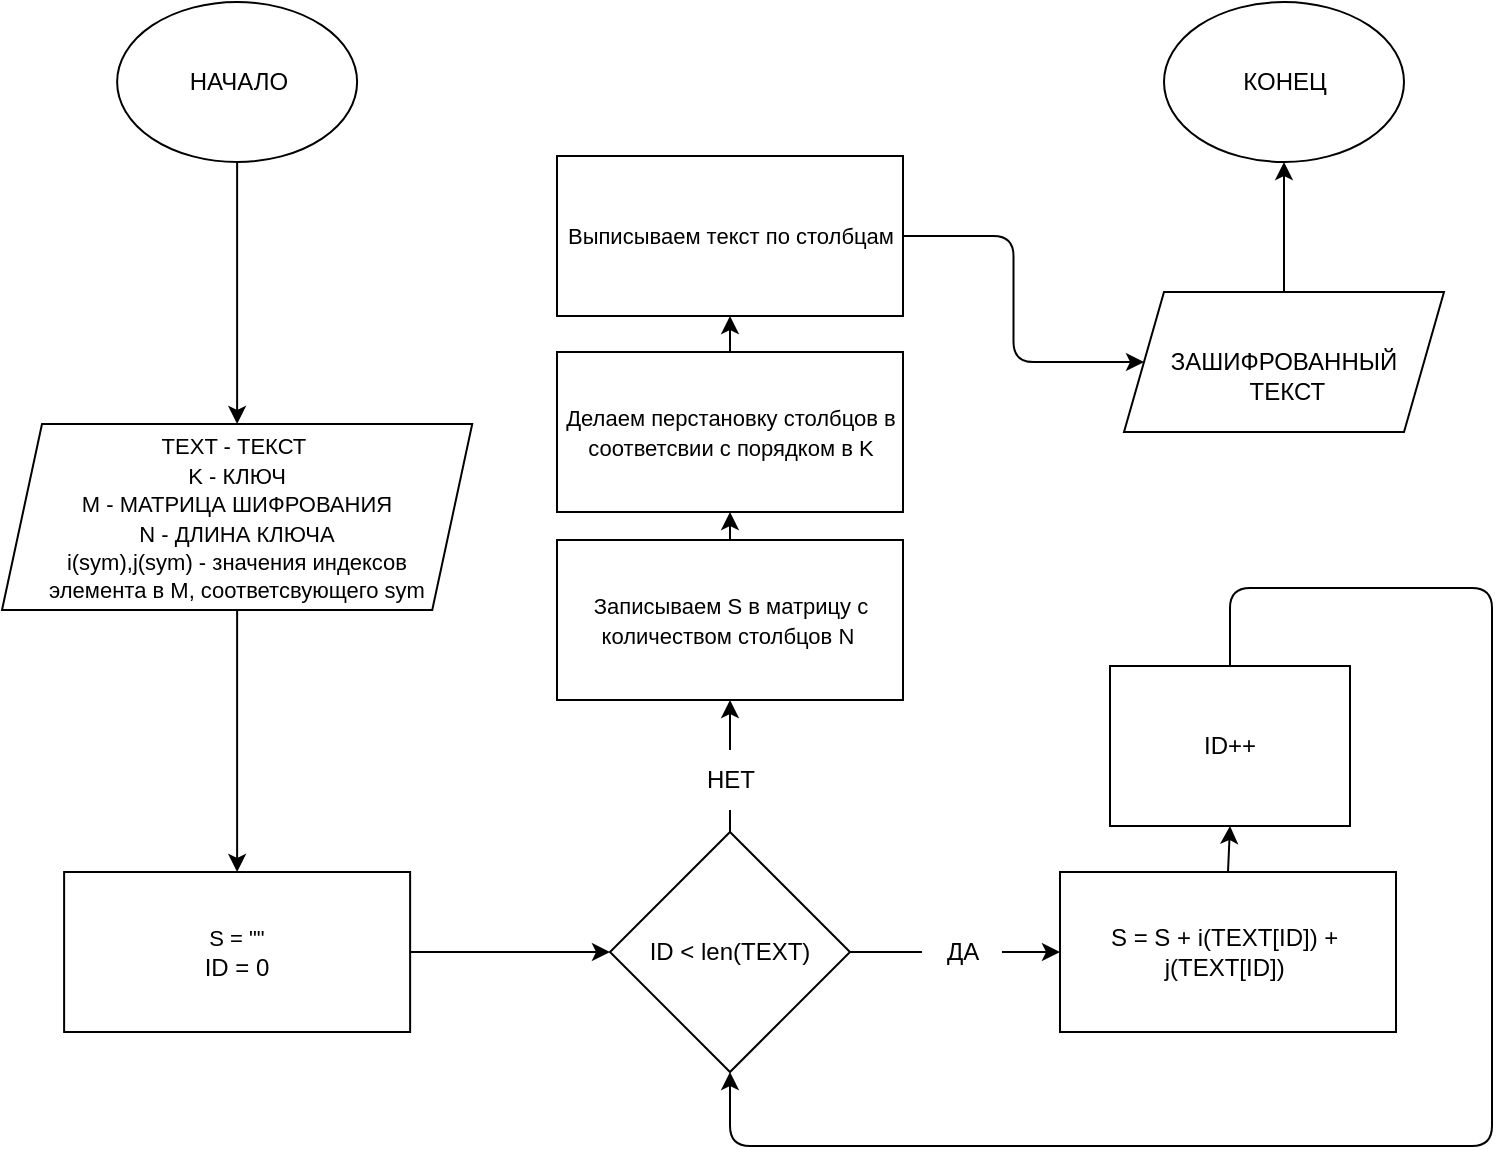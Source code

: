 <mxfile>
    <diagram id="foDDrtrvfUaHYNbJinBs" name="Страница 1">
        <mxGraphModel dx="1002" dy="563" grid="0" gridSize="10" guides="1" tooltips="1" connect="1" arrows="1" fold="1" page="1" pageScale="1" pageWidth="850" pageHeight="1100" background="#FFFFFF" math="0" shadow="0">
            <root>
                <mxCell id="0"/>
                <mxCell id="1" parent="0"/>
                <mxCell id="3" value="" style="ellipse;whiteSpace=wrap;html=1;fillColor=none;strokeColor=#000000;fontColor=#000000;" parent="1" vertex="1">
                    <mxGeometry x="644" y="28" width="120" height="80" as="geometry"/>
                </mxCell>
                <mxCell id="50" style="edgeStyle=none;html=1;exitX=0.5;exitY=0;exitDx=0;exitDy=0;entryX=0.5;entryY=1;entryDx=0;entryDy=0;strokeColor=#000000;fontColor=#000000;" parent="1" source="5" target="29" edge="1">
                    <mxGeometry relative="1" as="geometry"/>
                </mxCell>
                <mxCell id="5" value="S = S + i(TEXT[ID]) +&amp;nbsp; j(TEXT[ID])&amp;nbsp;" style="rounded=0;whiteSpace=wrap;html=1;fillColor=none;strokeColor=#000000;fontColor=#000000;" parent="1" vertex="1">
                    <mxGeometry x="592" y="463" width="168" height="80" as="geometry"/>
                </mxCell>
                <mxCell id="21" value="КОНЕЦ" style="text;html=1;align=center;verticalAlign=middle;resizable=0;points=[];autosize=1;strokeColor=none;fillColor=none;fontColor=#000000;" parent="1" vertex="1">
                    <mxGeometry x="669" y="53" width="70" height="30" as="geometry"/>
                </mxCell>
                <mxCell id="33" style="edgeStyle=none;html=1;exitX=0.5;exitY=0;exitDx=0;exitDy=0;entryX=0.5;entryY=1;entryDx=0;entryDy=0;fontSize=9;strokeColor=#000000;fontColor=#000000;" parent="1" source="23" target="3" edge="1">
                    <mxGeometry relative="1" as="geometry"/>
                </mxCell>
                <mxCell id="23" value="&lt;br&gt;&lt;span style=&quot;font-family: Helvetica; font-size: 12px; font-style: normal; font-variant-ligatures: normal; font-variant-caps: normal; font-weight: 400; letter-spacing: normal; orphans: 2; text-align: center; text-indent: 0px; text-transform: none; widows: 2; word-spacing: 0px; -webkit-text-stroke-width: 0px; text-decoration-thickness: initial; text-decoration-style: initial; text-decoration-color: initial; float: none; display: inline !important;&quot;&gt;ЗАШИФРОВАННЫЙ&lt;br&gt;&amp;nbsp;ТЕКСТ&lt;/span&gt;" style="shape=parallelogram;perimeter=parallelogramPerimeter;whiteSpace=wrap;html=1;fixedSize=1;fillColor=none;strokeColor=#000000;fontColor=#000000;" parent="1" vertex="1">
                    <mxGeometry x="624" y="173" width="160" height="70" as="geometry"/>
                </mxCell>
                <mxCell id="56" style="edgeStyle=orthogonalEdgeStyle;html=1;exitX=0.5;exitY=0;exitDx=0;exitDy=0;entryX=0.5;entryY=1;entryDx=0;entryDy=0;strokeColor=#000000;fontSize=12;" parent="1" source="29" target="37" edge="1">
                    <mxGeometry relative="1" as="geometry">
                        <Array as="points">
                            <mxPoint x="677" y="321"/>
                            <mxPoint x="808" y="321"/>
                            <mxPoint x="808" y="600"/>
                            <mxPoint x="427" y="600"/>
                        </Array>
                    </mxGeometry>
                </mxCell>
                <mxCell id="29" value="ID++" style="rounded=0;whiteSpace=wrap;html=1;fillColor=none;strokeColor=#000000;fontColor=#000000;" parent="1" vertex="1">
                    <mxGeometry x="617" y="360" width="120" height="80" as="geometry"/>
                </mxCell>
                <mxCell id="47" style="edgeStyle=none;html=1;exitX=1;exitY=0.5;exitDx=0;exitDy=0;entryX=0;entryY=0.5;entryDx=0;entryDy=0;strokeColor=#000000;fontColor=#000000;startArrow=none;" parent="1" source="48" target="5" edge="1">
                    <mxGeometry relative="1" as="geometry"/>
                </mxCell>
                <mxCell id="37" value="&lt;font color=&quot;#000000&quot;&gt;ID &amp;lt; len(TEXT)&lt;/font&gt;" style="rhombus;whiteSpace=wrap;html=1;fillColor=none;strokeColor=#000000;" parent="1" vertex="1">
                    <mxGeometry x="367" y="443" width="120" height="120" as="geometry"/>
                </mxCell>
                <mxCell id="45" value="" style="edgeStyle=none;html=1;exitX=0.5;exitY=0;exitDx=0;exitDy=0;entryX=0.5;entryY=1;entryDx=0;entryDy=0;strokeColor=#000000;fontColor=#000000;endArrow=none;" parent="1" source="37" target="44" edge="1">
                    <mxGeometry relative="1" as="geometry">
                        <mxPoint x="460" y="340" as="sourcePoint"/>
                        <mxPoint x="460" y="290" as="targetPoint"/>
                    </mxGeometry>
                </mxCell>
                <mxCell id="89" style="edgeStyle=none;html=1;entryX=0.5;entryY=1;entryDx=0;entryDy=0;strokeColor=#000000;" edge="1" parent="1" source="44" target="88">
                    <mxGeometry relative="1" as="geometry"/>
                </mxCell>
                <mxCell id="44" value="НЕТ" style="text;html=1;align=center;verticalAlign=middle;resizable=0;points=[];autosize=1;strokeColor=none;fillColor=none;fontColor=#000000;" parent="1" vertex="1">
                    <mxGeometry x="402" y="402" width="50" height="30" as="geometry"/>
                </mxCell>
                <mxCell id="49" value="" style="edgeStyle=none;html=1;exitX=1;exitY=0.5;exitDx=0;exitDy=0;entryX=0;entryY=0.5;entryDx=0;entryDy=0;strokeColor=#000000;fontColor=#000000;endArrow=none;" parent="1" source="37" target="48" edge="1">
                    <mxGeometry relative="1" as="geometry">
                        <mxPoint x="520" y="400" as="sourcePoint"/>
                        <mxPoint x="570" y="400" as="targetPoint"/>
                    </mxGeometry>
                </mxCell>
                <mxCell id="48" value="ДА" style="text;html=1;align=center;verticalAlign=middle;resizable=0;points=[];autosize=1;strokeColor=none;fillColor=none;fontColor=#000000;" parent="1" vertex="1">
                    <mxGeometry x="523" y="488" width="40" height="30" as="geometry"/>
                </mxCell>
                <mxCell id="75" style="edgeStyle=none;html=1;exitX=0.5;exitY=1;exitDx=0;exitDy=0;entryX=0.5;entryY=0;entryDx=0;entryDy=0;strokeColor=#000000;fontColor=#000000;" parent="1" source="76" target="78" edge="1">
                    <mxGeometry relative="1" as="geometry"/>
                </mxCell>
                <mxCell id="76" value="" style="ellipse;whiteSpace=wrap;html=1;fillColor=none;strokeColor=#000000;fontColor=#000000;" parent="1" vertex="1">
                    <mxGeometry x="120.56" y="28" width="120" height="80" as="geometry"/>
                </mxCell>
                <mxCell id="87" style="edgeStyle=none;html=1;exitX=0.5;exitY=1;exitDx=0;exitDy=0;entryX=0.5;entryY=0;entryDx=0;entryDy=0;strokeColor=#000000;" edge="1" parent="1" source="78" target="83">
                    <mxGeometry relative="1" as="geometry"/>
                </mxCell>
                <mxCell id="78" value="&lt;font style=&quot;font-size: 11px;&quot;&gt;TEXT - ТЕКСТ&amp;nbsp;&lt;br&gt;K - КЛЮЧ&lt;br style=&quot;&quot;&gt;М - МАТРИЦА ШИФРОВАНИЯ&lt;br&gt;N - ДЛИНА КЛЮЧА&lt;br&gt;i(sym),j(sym) - значения индексов&lt;br&gt;элемента в М, соответсвующего sym&lt;br&gt;&lt;/font&gt;" style="shape=parallelogram;perimeter=parallelogramPerimeter;whiteSpace=wrap;html=1;fixedSize=1;fillColor=none;strokeColor=#000000;fontColor=#000000;" parent="1" vertex="1">
                    <mxGeometry x="63" y="239" width="235.12" height="93" as="geometry"/>
                </mxCell>
                <mxCell id="79" value="НАЧАЛО" style="text;html=1;align=center;verticalAlign=middle;resizable=0;points=[];autosize=1;strokeColor=none;fillColor=none;fontColor=#000000;" parent="1" vertex="1">
                    <mxGeometry x="145.56" y="53" width="70" height="30" as="geometry"/>
                </mxCell>
                <mxCell id="86" style="edgeStyle=none;html=1;exitX=1;exitY=0.5;exitDx=0;exitDy=0;strokeColor=#000000;fontSize=11;" parent="1" source="83" target="37" edge="1">
                    <mxGeometry relative="1" as="geometry"/>
                </mxCell>
                <mxCell id="83" value="&lt;span style=&quot;font-size: 11px;&quot;&gt;S = &quot;&quot;&lt;br&gt;&lt;/span&gt;ID = 0" style="rounded=0;whiteSpace=wrap;html=1;fillColor=none;strokeColor=#000000;fontColor=#000000;" parent="1" vertex="1">
                    <mxGeometry x="94.06" y="463" width="173" height="80" as="geometry"/>
                </mxCell>
                <mxCell id="91" style="edgeStyle=none;html=1;exitX=0.5;exitY=0;exitDx=0;exitDy=0;entryX=0.5;entryY=1;entryDx=0;entryDy=0;strokeColor=#000000;" edge="1" parent="1" source="88" target="90">
                    <mxGeometry relative="1" as="geometry"/>
                </mxCell>
                <mxCell id="88" value="&lt;span style=&quot;font-size: 11px;&quot;&gt;Записываем S в матрицу с количеством столбцов N&amp;nbsp;&lt;/span&gt;" style="rounded=0;whiteSpace=wrap;html=1;fillColor=none;strokeColor=#000000;fontColor=#000000;" vertex="1" parent="1">
                    <mxGeometry x="340.5" y="297" width="173" height="80" as="geometry"/>
                </mxCell>
                <mxCell id="95" style="edgeStyle=none;html=1;exitX=0.5;exitY=0;exitDx=0;exitDy=0;entryX=0.5;entryY=1;entryDx=0;entryDy=0;strokeColor=#000000;" edge="1" parent="1" source="90" target="93">
                    <mxGeometry relative="1" as="geometry"/>
                </mxCell>
                <mxCell id="90" value="&lt;span style=&quot;font-size: 11px;&quot;&gt;Делаем перстановку столбцов в соответсвии с порядком в K&lt;/span&gt;" style="rounded=0;whiteSpace=wrap;html=1;fillColor=none;strokeColor=#000000;fontColor=#000000;" vertex="1" parent="1">
                    <mxGeometry x="340.5" y="203" width="173" height="80" as="geometry"/>
                </mxCell>
                <mxCell id="96" style="edgeStyle=orthogonalEdgeStyle;html=1;exitX=1;exitY=0.5;exitDx=0;exitDy=0;entryX=0;entryY=0.5;entryDx=0;entryDy=0;strokeColor=#000000;" edge="1" parent="1" source="93" target="23">
                    <mxGeometry relative="1" as="geometry"/>
                </mxCell>
                <mxCell id="93" value="&lt;span style=&quot;font-size: 11px;&quot;&gt;Выписываем текст по столбцам&lt;/span&gt;" style="rounded=0;whiteSpace=wrap;html=1;fillColor=none;strokeColor=#000000;fontColor=#000000;" vertex="1" parent="1">
                    <mxGeometry x="340.5" y="105" width="173" height="80" as="geometry"/>
                </mxCell>
            </root>
        </mxGraphModel>
    </diagram>
</mxfile>